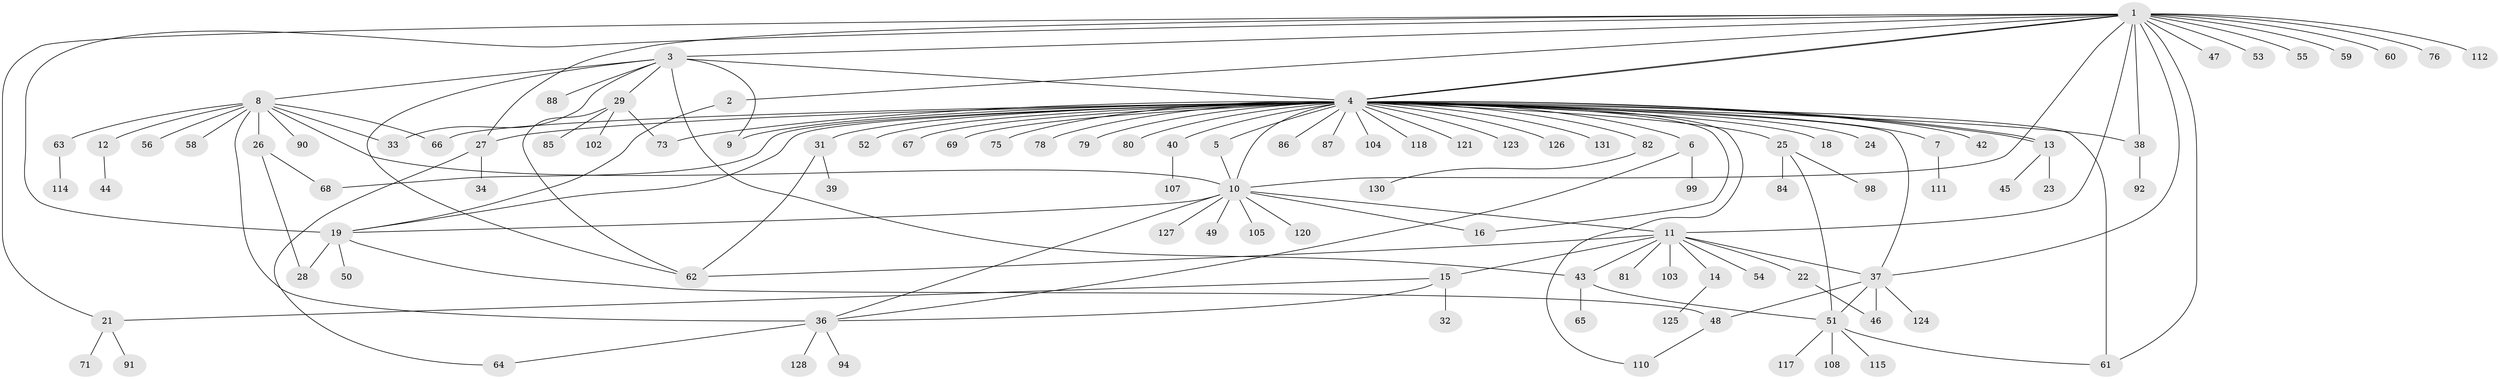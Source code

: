 // original degree distribution, {20: 0.007633587786259542, 3: 0.10687022900763359, 9: 0.007633587786259542, 45: 0.007633587786259542, 2: 0.19083969465648856, 4: 0.030534351145038167, 10: 0.007633587786259542, 13: 0.007633587786259542, 11: 0.007633587786259542, 5: 0.022900763358778626, 1: 0.5725190839694656, 8: 0.030534351145038167}
// Generated by graph-tools (version 1.1) at 2025/41/03/06/25 10:41:51]
// undirected, 106 vertices, 142 edges
graph export_dot {
graph [start="1"]
  node [color=gray90,style=filled];
  1 [super="+83"];
  2 [super="+35"];
  3 [super="+122"];
  4 [super="+101"];
  5;
  6 [super="+113"];
  7;
  8 [super="+30"];
  9 [super="+106"];
  10 [super="+89"];
  11 [super="+17"];
  12;
  13 [super="+41"];
  14;
  15 [super="+20"];
  16;
  18;
  19 [super="+95"];
  21 [super="+129"];
  22;
  23;
  24;
  25 [super="+97"];
  26;
  27 [super="+57"];
  28;
  29;
  31;
  32;
  33;
  34;
  36 [super="+72"];
  37 [super="+116"];
  38 [super="+70"];
  39;
  40 [super="+109"];
  42;
  43;
  44;
  45;
  46;
  47;
  48 [super="+74"];
  49;
  50;
  51 [super="+96"];
  52;
  53;
  54;
  55;
  56;
  58;
  59;
  60;
  61;
  62 [super="+77"];
  63;
  64;
  65;
  66;
  67;
  68;
  69;
  71;
  73;
  75;
  76 [super="+100"];
  78;
  79;
  80 [super="+93"];
  81;
  82 [super="+119"];
  84;
  85;
  86;
  87;
  88;
  90;
  91;
  92;
  94;
  98;
  99;
  102;
  103;
  104;
  105;
  107;
  108;
  110;
  111;
  112;
  114;
  115;
  117;
  118;
  120;
  121;
  123;
  124;
  125;
  126;
  127;
  128;
  130;
  131;
  1 -- 2;
  1 -- 3;
  1 -- 4;
  1 -- 4;
  1 -- 10;
  1 -- 19;
  1 -- 21;
  1 -- 37;
  1 -- 38;
  1 -- 47;
  1 -- 53;
  1 -- 55;
  1 -- 59;
  1 -- 60;
  1 -- 61;
  1 -- 76;
  1 -- 112;
  1 -- 11;
  1 -- 27;
  2 -- 19;
  3 -- 4 [weight=2];
  3 -- 8;
  3 -- 29;
  3 -- 33;
  3 -- 43;
  3 -- 88;
  3 -- 62;
  3 -- 9;
  4 -- 5;
  4 -- 6;
  4 -- 7;
  4 -- 9;
  4 -- 10;
  4 -- 13;
  4 -- 13;
  4 -- 16;
  4 -- 18;
  4 -- 19;
  4 -- 24;
  4 -- 25;
  4 -- 27 [weight=2];
  4 -- 31;
  4 -- 37;
  4 -- 40;
  4 -- 42;
  4 -- 52;
  4 -- 61;
  4 -- 66;
  4 -- 67;
  4 -- 68;
  4 -- 69;
  4 -- 73;
  4 -- 75;
  4 -- 78;
  4 -- 79;
  4 -- 80;
  4 -- 82;
  4 -- 86;
  4 -- 87;
  4 -- 104;
  4 -- 110;
  4 -- 118;
  4 -- 121;
  4 -- 123;
  4 -- 126;
  4 -- 131;
  4 -- 38;
  5 -- 10;
  6 -- 36;
  6 -- 99;
  7 -- 111;
  8 -- 12;
  8 -- 26;
  8 -- 33;
  8 -- 36;
  8 -- 56;
  8 -- 58;
  8 -- 63;
  8 -- 90;
  8 -- 10;
  8 -- 66;
  10 -- 11;
  10 -- 16;
  10 -- 19;
  10 -- 36;
  10 -- 49;
  10 -- 105;
  10 -- 120;
  10 -- 127;
  11 -- 14;
  11 -- 15;
  11 -- 22;
  11 -- 37;
  11 -- 43;
  11 -- 54;
  11 -- 62;
  11 -- 81;
  11 -- 103;
  12 -- 44;
  13 -- 23;
  13 -- 45;
  14 -- 125;
  15 -- 36;
  15 -- 32;
  15 -- 21;
  19 -- 28;
  19 -- 50;
  19 -- 48;
  21 -- 71;
  21 -- 91;
  22 -- 46;
  25 -- 84;
  25 -- 98;
  25 -- 51;
  26 -- 28;
  26 -- 68;
  27 -- 34;
  27 -- 64;
  29 -- 62;
  29 -- 73;
  29 -- 85;
  29 -- 102;
  31 -- 39;
  31 -- 62;
  36 -- 64;
  36 -- 94;
  36 -- 128;
  37 -- 46;
  37 -- 48;
  37 -- 51;
  37 -- 124;
  38 -- 92;
  40 -- 107;
  43 -- 51;
  43 -- 65;
  48 -- 110;
  51 -- 61;
  51 -- 108;
  51 -- 115;
  51 -- 117;
  63 -- 114;
  82 -- 130;
}
